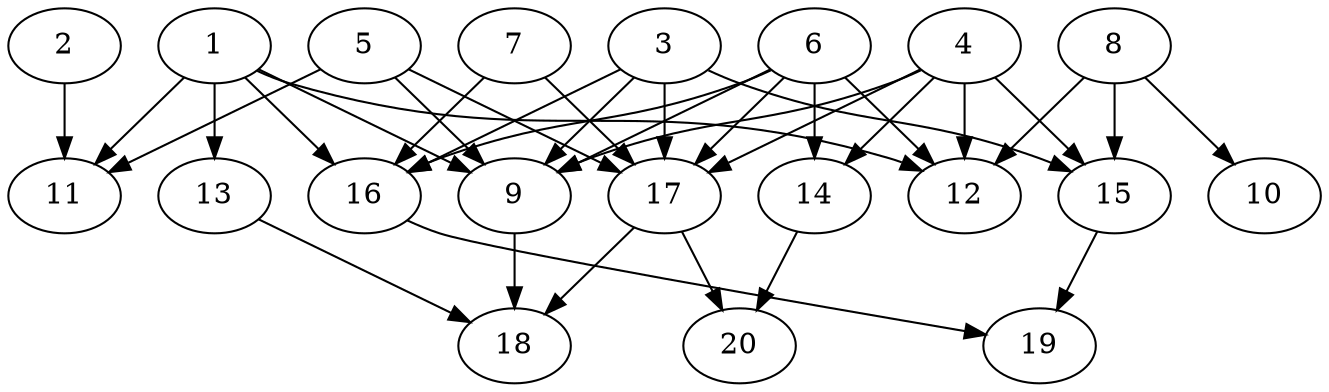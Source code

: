 // DAG automatically generated by daggen at Thu Oct  3 13:58:43 2019
// ./daggen --dot -n 20 --ccr 0.3 --fat 0.7 --regular 0.5 --density 0.6 --mindata 5242880 --maxdata 52428800 
digraph G {
  1 [size="47199573", alpha="0.18", expect_size="14159872"] 
  1 -> 9 [size ="14159872"]
  1 -> 11 [size ="14159872"]
  1 -> 12 [size ="14159872"]
  1 -> 13 [size ="14159872"]
  1 -> 16 [size ="14159872"]
  2 [size="54299307", alpha="0.04", expect_size="16289792"] 
  2 -> 11 [size ="16289792"]
  3 [size="82472960", alpha="0.11", expect_size="24741888"] 
  3 -> 9 [size ="24741888"]
  3 -> 15 [size ="24741888"]
  3 -> 16 [size ="24741888"]
  3 -> 17 [size ="24741888"]
  4 [size="73332053", alpha="0.14", expect_size="21999616"] 
  4 -> 9 [size ="21999616"]
  4 -> 12 [size ="21999616"]
  4 -> 14 [size ="21999616"]
  4 -> 15 [size ="21999616"]
  4 -> 17 [size ="21999616"]
  5 [size="48117760", alpha="0.04", expect_size="14435328"] 
  5 -> 9 [size ="14435328"]
  5 -> 11 [size ="14435328"]
  5 -> 17 [size ="14435328"]
  6 [size="70700373", alpha="0.15", expect_size="21210112"] 
  6 -> 9 [size ="21210112"]
  6 -> 12 [size ="21210112"]
  6 -> 14 [size ="21210112"]
  6 -> 16 [size ="21210112"]
  6 -> 17 [size ="21210112"]
  7 [size="29491200", alpha="0.15", expect_size="8847360"] 
  7 -> 16 [size ="8847360"]
  7 -> 17 [size ="8847360"]
  8 [size="170663253", alpha="0.09", expect_size="51198976"] 
  8 -> 10 [size ="51198976"]
  8 -> 12 [size ="51198976"]
  8 -> 15 [size ="51198976"]
  9 [size="137980587", alpha="0.08", expect_size="41394176"] 
  9 -> 18 [size ="41394176"]
  10 [size="131727360", alpha="0.02", expect_size="39518208"] 
  11 [size="111721813", alpha="0.18", expect_size="33516544"] 
  12 [size="92255573", alpha="0.10", expect_size="27676672"] 
  13 [size="123289600", alpha="0.06", expect_size="36986880"] 
  13 -> 18 [size ="36986880"]
  14 [size="53179733", alpha="0.02", expect_size="15953920"] 
  14 -> 20 [size ="15953920"]
  15 [size="159409493", alpha="0.12", expect_size="47822848"] 
  15 -> 19 [size ="47822848"]
  16 [size="34993493", alpha="0.14", expect_size="10498048"] 
  16 -> 19 [size ="10498048"]
  17 [size="149224107", alpha="0.18", expect_size="44767232"] 
  17 -> 18 [size ="44767232"]
  17 -> 20 [size ="44767232"]
  18 [size="110202880", alpha="0.04", expect_size="33060864"] 
  19 [size="22674773", alpha="0.13", expect_size="6802432"] 
  20 [size="83077120", alpha="0.13", expect_size="24923136"] 
}

